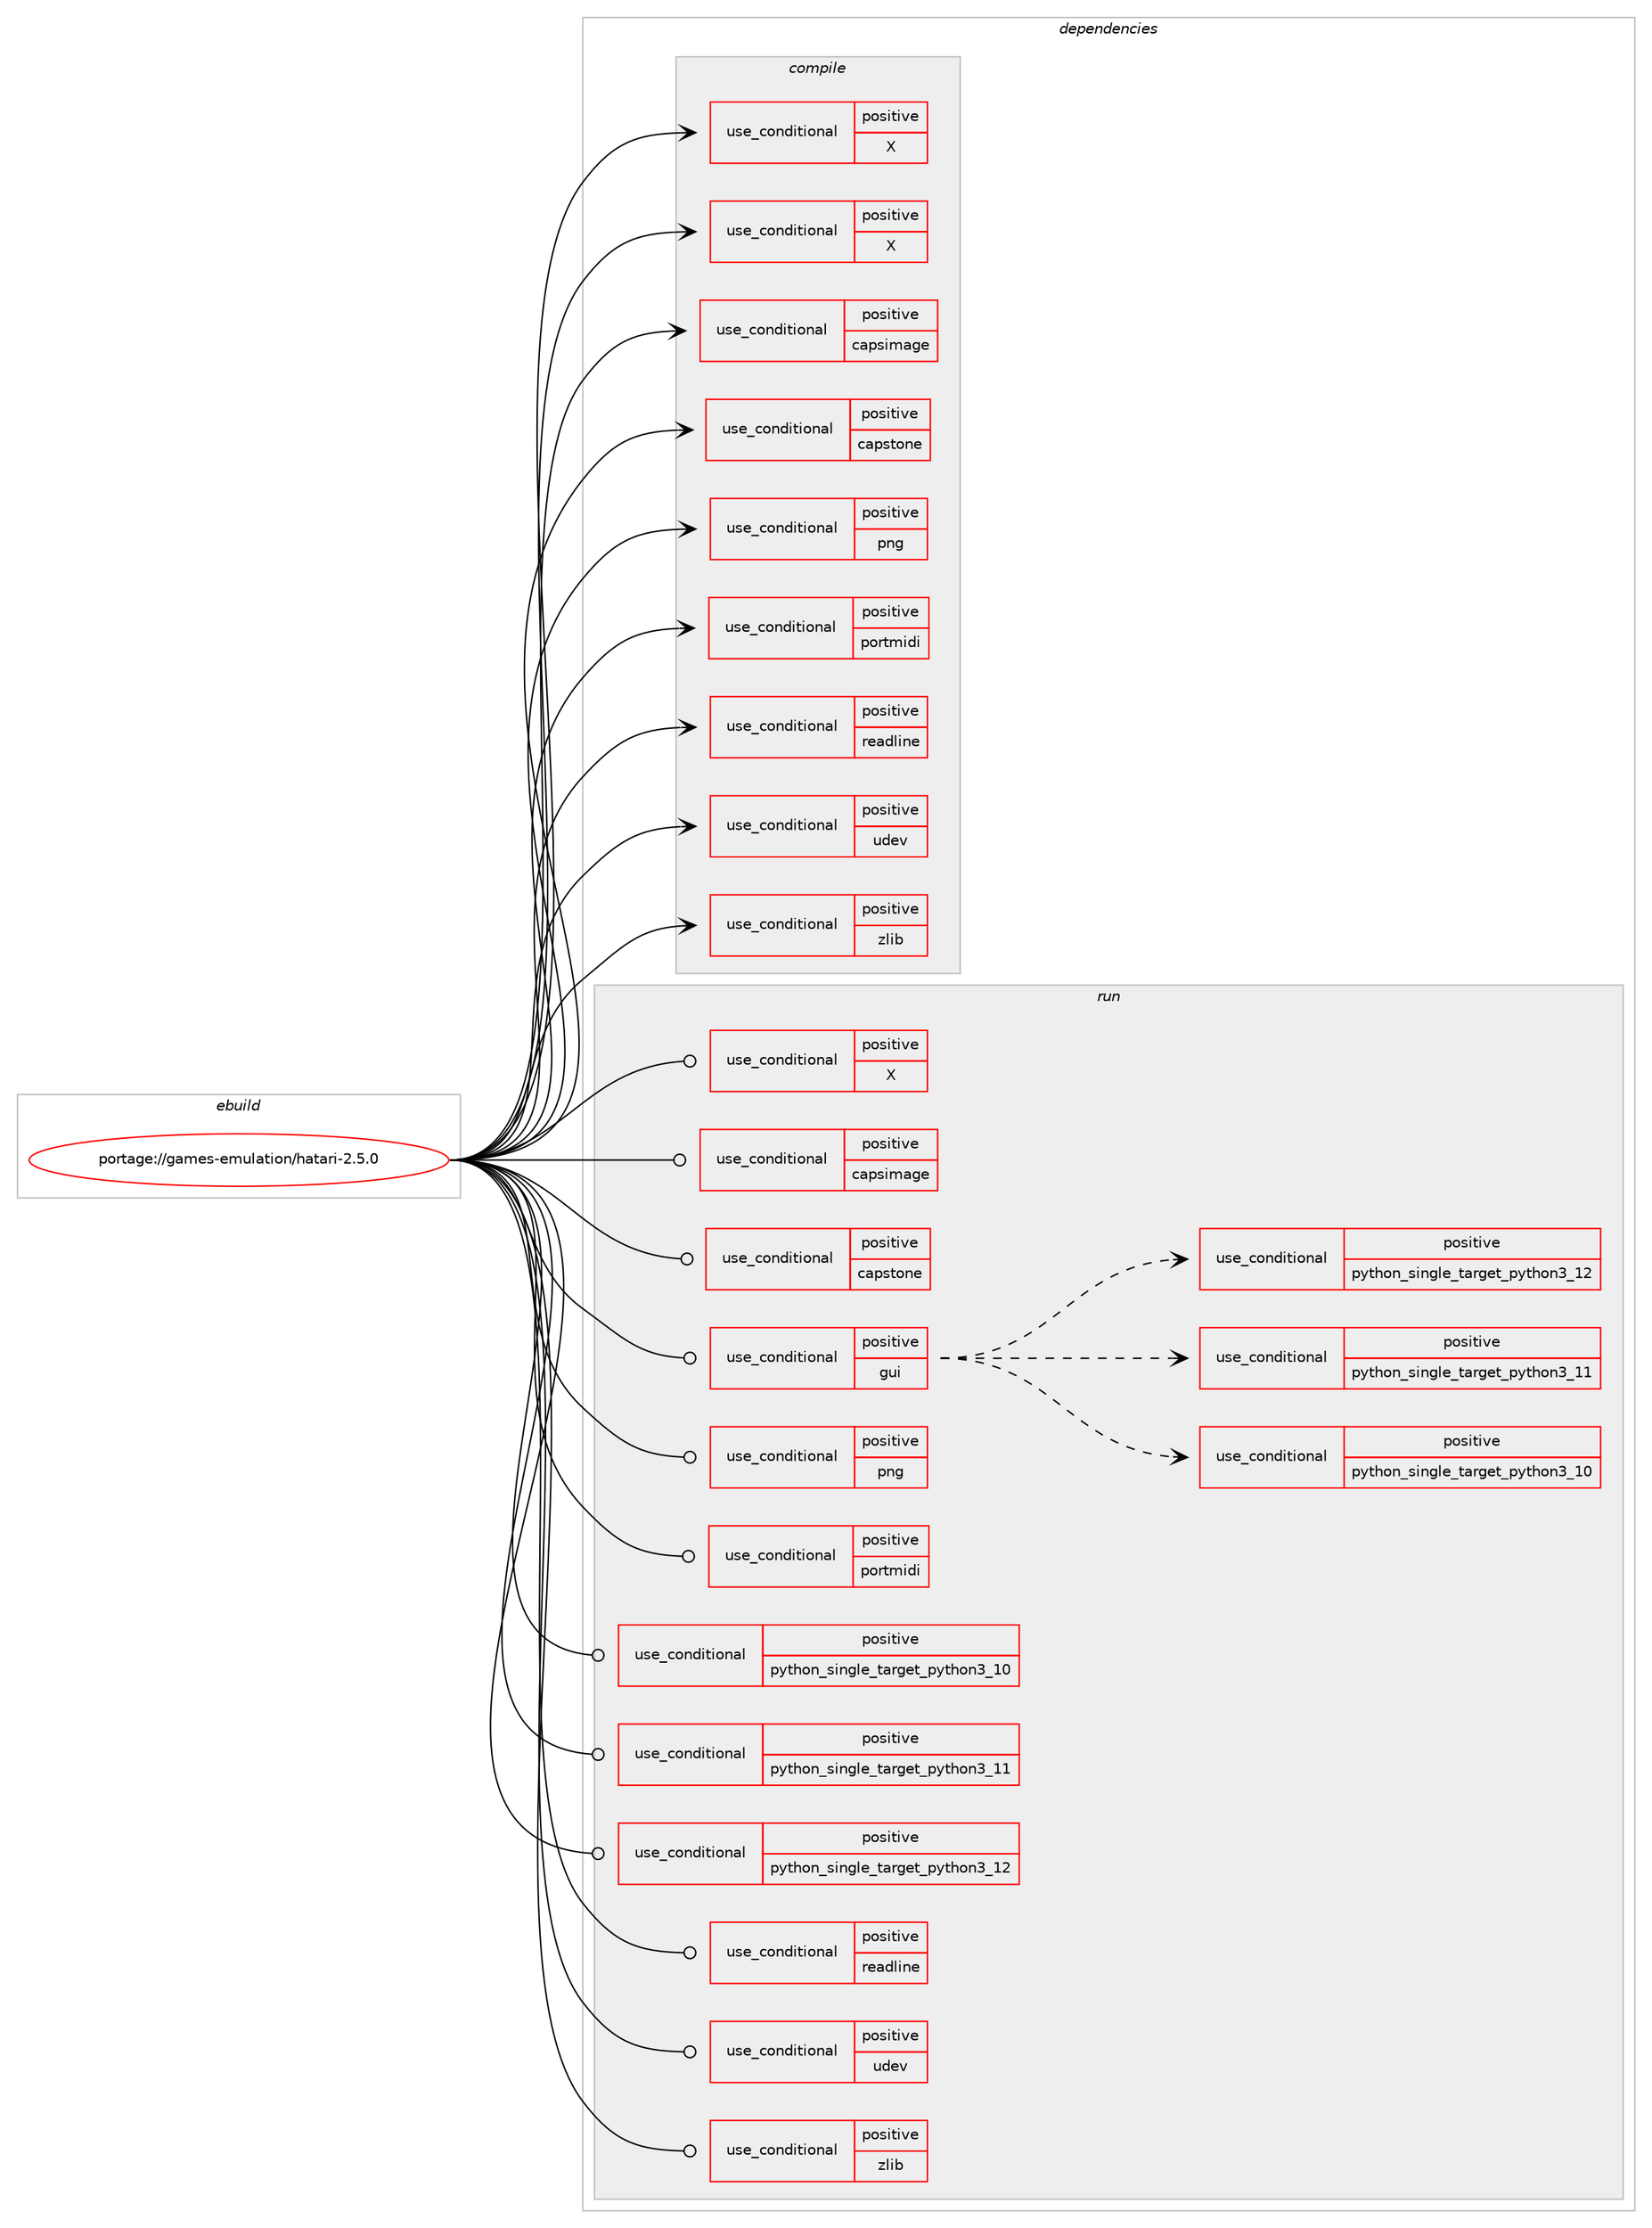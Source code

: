 digraph prolog {

# *************
# Graph options
# *************

newrank=true;
concentrate=true;
compound=true;
graph [rankdir=LR,fontname=Helvetica,fontsize=10,ranksep=1.5];#, ranksep=2.5, nodesep=0.2];
edge  [arrowhead=vee];
node  [fontname=Helvetica,fontsize=10];

# **********
# The ebuild
# **********

subgraph cluster_leftcol {
color=gray;
rank=same;
label=<<i>ebuild</i>>;
id [label="portage://games-emulation/hatari-2.5.0", color=red, width=4, href="../games-emulation/hatari-2.5.0.svg"];
}

# ****************
# The dependencies
# ****************

subgraph cluster_midcol {
color=gray;
label=<<i>dependencies</i>>;
subgraph cluster_compile {
fillcolor="#eeeeee";
style=filled;
label=<<i>compile</i>>;
subgraph cond61844 {
dependency114796 [label=<<TABLE BORDER="0" CELLBORDER="1" CELLSPACING="0" CELLPADDING="4"><TR><TD ROWSPAN="3" CELLPADDING="10">use_conditional</TD></TR><TR><TD>positive</TD></TR><TR><TD>X</TD></TR></TABLE>>, shape=none, color=red];
# *** BEGIN UNKNOWN DEPENDENCY TYPE (TODO) ***
# dependency114796 -> package_dependency(portage://games-emulation/hatari-2.5.0,install,no,x11-base,xorg-proto,none,[,,],[],[])
# *** END UNKNOWN DEPENDENCY TYPE (TODO) ***

}
id:e -> dependency114796:w [weight=20,style="solid",arrowhead="vee"];
subgraph cond61845 {
dependency114797 [label=<<TABLE BORDER="0" CELLBORDER="1" CELLSPACING="0" CELLPADDING="4"><TR><TD ROWSPAN="3" CELLPADDING="10">use_conditional</TD></TR><TR><TD>positive</TD></TR><TR><TD>X</TD></TR></TABLE>>, shape=none, color=red];
# *** BEGIN UNKNOWN DEPENDENCY TYPE (TODO) ***
# dependency114797 -> package_dependency(portage://games-emulation/hatari-2.5.0,install,no,x11-libs,libX11,none,[,,],[],[])
# *** END UNKNOWN DEPENDENCY TYPE (TODO) ***

}
id:e -> dependency114797:w [weight=20,style="solid",arrowhead="vee"];
subgraph cond61846 {
dependency114798 [label=<<TABLE BORDER="0" CELLBORDER="1" CELLSPACING="0" CELLPADDING="4"><TR><TD ROWSPAN="3" CELLPADDING="10">use_conditional</TD></TR><TR><TD>positive</TD></TR><TR><TD>capsimage</TD></TR></TABLE>>, shape=none, color=red];
# *** BEGIN UNKNOWN DEPENDENCY TYPE (TODO) ***
# dependency114798 -> package_dependency(portage://games-emulation/hatari-2.5.0,install,no,dev-libs,spsdeclib,none,[,,],[],[])
# *** END UNKNOWN DEPENDENCY TYPE (TODO) ***

}
id:e -> dependency114798:w [weight=20,style="solid",arrowhead="vee"];
subgraph cond61847 {
dependency114799 [label=<<TABLE BORDER="0" CELLBORDER="1" CELLSPACING="0" CELLPADDING="4"><TR><TD ROWSPAN="3" CELLPADDING="10">use_conditional</TD></TR><TR><TD>positive</TD></TR><TR><TD>capstone</TD></TR></TABLE>>, shape=none, color=red];
# *** BEGIN UNKNOWN DEPENDENCY TYPE (TODO) ***
# dependency114799 -> package_dependency(portage://games-emulation/hatari-2.5.0,install,no,dev-libs,capstone,none,[,,],any_same_slot,[])
# *** END UNKNOWN DEPENDENCY TYPE (TODO) ***

}
id:e -> dependency114799:w [weight=20,style="solid",arrowhead="vee"];
subgraph cond61848 {
dependency114800 [label=<<TABLE BORDER="0" CELLBORDER="1" CELLSPACING="0" CELLPADDING="4"><TR><TD ROWSPAN="3" CELLPADDING="10">use_conditional</TD></TR><TR><TD>positive</TD></TR><TR><TD>png</TD></TR></TABLE>>, shape=none, color=red];
# *** BEGIN UNKNOWN DEPENDENCY TYPE (TODO) ***
# dependency114800 -> package_dependency(portage://games-emulation/hatari-2.5.0,install,no,media-libs,libpng,none,[,,],any_same_slot,[])
# *** END UNKNOWN DEPENDENCY TYPE (TODO) ***

}
id:e -> dependency114800:w [weight=20,style="solid",arrowhead="vee"];
subgraph cond61849 {
dependency114801 [label=<<TABLE BORDER="0" CELLBORDER="1" CELLSPACING="0" CELLPADDING="4"><TR><TD ROWSPAN="3" CELLPADDING="10">use_conditional</TD></TR><TR><TD>positive</TD></TR><TR><TD>portmidi</TD></TR></TABLE>>, shape=none, color=red];
# *** BEGIN UNKNOWN DEPENDENCY TYPE (TODO) ***
# dependency114801 -> package_dependency(portage://games-emulation/hatari-2.5.0,install,no,media-libs,portmidi,none,[,,],[],[])
# *** END UNKNOWN DEPENDENCY TYPE (TODO) ***

}
id:e -> dependency114801:w [weight=20,style="solid",arrowhead="vee"];
subgraph cond61850 {
dependency114802 [label=<<TABLE BORDER="0" CELLBORDER="1" CELLSPACING="0" CELLPADDING="4"><TR><TD ROWSPAN="3" CELLPADDING="10">use_conditional</TD></TR><TR><TD>positive</TD></TR><TR><TD>readline</TD></TR></TABLE>>, shape=none, color=red];
# *** BEGIN UNKNOWN DEPENDENCY TYPE (TODO) ***
# dependency114802 -> package_dependency(portage://games-emulation/hatari-2.5.0,install,no,sys-libs,readline,none,[,,],any_same_slot,[])
# *** END UNKNOWN DEPENDENCY TYPE (TODO) ***

}
id:e -> dependency114802:w [weight=20,style="solid",arrowhead="vee"];
subgraph cond61851 {
dependency114803 [label=<<TABLE BORDER="0" CELLBORDER="1" CELLSPACING="0" CELLPADDING="4"><TR><TD ROWSPAN="3" CELLPADDING="10">use_conditional</TD></TR><TR><TD>positive</TD></TR><TR><TD>udev</TD></TR></TABLE>>, shape=none, color=red];
# *** BEGIN UNKNOWN DEPENDENCY TYPE (TODO) ***
# dependency114803 -> package_dependency(portage://games-emulation/hatari-2.5.0,install,no,virtual,udev,none,[,,],[],[])
# *** END UNKNOWN DEPENDENCY TYPE (TODO) ***

}
id:e -> dependency114803:w [weight=20,style="solid",arrowhead="vee"];
subgraph cond61852 {
dependency114804 [label=<<TABLE BORDER="0" CELLBORDER="1" CELLSPACING="0" CELLPADDING="4"><TR><TD ROWSPAN="3" CELLPADDING="10">use_conditional</TD></TR><TR><TD>positive</TD></TR><TR><TD>zlib</TD></TR></TABLE>>, shape=none, color=red];
# *** BEGIN UNKNOWN DEPENDENCY TYPE (TODO) ***
# dependency114804 -> package_dependency(portage://games-emulation/hatari-2.5.0,install,no,sys-libs,zlib,none,[,,],any_same_slot,[])
# *** END UNKNOWN DEPENDENCY TYPE (TODO) ***

}
id:e -> dependency114804:w [weight=20,style="solid",arrowhead="vee"];
# *** BEGIN UNKNOWN DEPENDENCY TYPE (TODO) ***
# id -> package_dependency(portage://games-emulation/hatari-2.5.0,install,no,media-libs,libsdl2,none,[,,],[],[use(optenable(X),none),use(enable(joystick),none),use(enable(sound),none),use(enable(video),none)])
# *** END UNKNOWN DEPENDENCY TYPE (TODO) ***

}
subgraph cluster_compileandrun {
fillcolor="#eeeeee";
style=filled;
label=<<i>compile and run</i>>;
}
subgraph cluster_run {
fillcolor="#eeeeee";
style=filled;
label=<<i>run</i>>;
subgraph cond61853 {
dependency114805 [label=<<TABLE BORDER="0" CELLBORDER="1" CELLSPACING="0" CELLPADDING="4"><TR><TD ROWSPAN="3" CELLPADDING="10">use_conditional</TD></TR><TR><TD>positive</TD></TR><TR><TD>X</TD></TR></TABLE>>, shape=none, color=red];
# *** BEGIN UNKNOWN DEPENDENCY TYPE (TODO) ***
# dependency114805 -> package_dependency(portage://games-emulation/hatari-2.5.0,run,no,x11-libs,libX11,none,[,,],[],[])
# *** END UNKNOWN DEPENDENCY TYPE (TODO) ***

}
id:e -> dependency114805:w [weight=20,style="solid",arrowhead="odot"];
subgraph cond61854 {
dependency114806 [label=<<TABLE BORDER="0" CELLBORDER="1" CELLSPACING="0" CELLPADDING="4"><TR><TD ROWSPAN="3" CELLPADDING="10">use_conditional</TD></TR><TR><TD>positive</TD></TR><TR><TD>capsimage</TD></TR></TABLE>>, shape=none, color=red];
# *** BEGIN UNKNOWN DEPENDENCY TYPE (TODO) ***
# dependency114806 -> package_dependency(portage://games-emulation/hatari-2.5.0,run,no,dev-libs,spsdeclib,none,[,,],[],[])
# *** END UNKNOWN DEPENDENCY TYPE (TODO) ***

}
id:e -> dependency114806:w [weight=20,style="solid",arrowhead="odot"];
subgraph cond61855 {
dependency114807 [label=<<TABLE BORDER="0" CELLBORDER="1" CELLSPACING="0" CELLPADDING="4"><TR><TD ROWSPAN="3" CELLPADDING="10">use_conditional</TD></TR><TR><TD>positive</TD></TR><TR><TD>capstone</TD></TR></TABLE>>, shape=none, color=red];
# *** BEGIN UNKNOWN DEPENDENCY TYPE (TODO) ***
# dependency114807 -> package_dependency(portage://games-emulation/hatari-2.5.0,run,no,dev-libs,capstone,none,[,,],any_same_slot,[])
# *** END UNKNOWN DEPENDENCY TYPE (TODO) ***

}
id:e -> dependency114807:w [weight=20,style="solid",arrowhead="odot"];
subgraph cond61856 {
dependency114808 [label=<<TABLE BORDER="0" CELLBORDER="1" CELLSPACING="0" CELLPADDING="4"><TR><TD ROWSPAN="3" CELLPADDING="10">use_conditional</TD></TR><TR><TD>positive</TD></TR><TR><TD>gui</TD></TR></TABLE>>, shape=none, color=red];
subgraph cond61857 {
dependency114809 [label=<<TABLE BORDER="0" CELLBORDER="1" CELLSPACING="0" CELLPADDING="4"><TR><TD ROWSPAN="3" CELLPADDING="10">use_conditional</TD></TR><TR><TD>positive</TD></TR><TR><TD>python_single_target_python3_10</TD></TR></TABLE>>, shape=none, color=red];
# *** BEGIN UNKNOWN DEPENDENCY TYPE (TODO) ***
# dependency114809 -> package_dependency(portage://games-emulation/hatari-2.5.0,run,no,dev-python,pygobject,none,[,,],[slot(3)],[use(enable(python_targets_python3_10),negative)])
# *** END UNKNOWN DEPENDENCY TYPE (TODO) ***

}
dependency114808:e -> dependency114809:w [weight=20,style="dashed",arrowhead="vee"];
subgraph cond61858 {
dependency114810 [label=<<TABLE BORDER="0" CELLBORDER="1" CELLSPACING="0" CELLPADDING="4"><TR><TD ROWSPAN="3" CELLPADDING="10">use_conditional</TD></TR><TR><TD>positive</TD></TR><TR><TD>python_single_target_python3_11</TD></TR></TABLE>>, shape=none, color=red];
# *** BEGIN UNKNOWN DEPENDENCY TYPE (TODO) ***
# dependency114810 -> package_dependency(portage://games-emulation/hatari-2.5.0,run,no,dev-python,pygobject,none,[,,],[slot(3)],[use(enable(python_targets_python3_11),negative)])
# *** END UNKNOWN DEPENDENCY TYPE (TODO) ***

}
dependency114808:e -> dependency114810:w [weight=20,style="dashed",arrowhead="vee"];
subgraph cond61859 {
dependency114811 [label=<<TABLE BORDER="0" CELLBORDER="1" CELLSPACING="0" CELLPADDING="4"><TR><TD ROWSPAN="3" CELLPADDING="10">use_conditional</TD></TR><TR><TD>positive</TD></TR><TR><TD>python_single_target_python3_12</TD></TR></TABLE>>, shape=none, color=red];
# *** BEGIN UNKNOWN DEPENDENCY TYPE (TODO) ***
# dependency114811 -> package_dependency(portage://games-emulation/hatari-2.5.0,run,no,dev-python,pygobject,none,[,,],[slot(3)],[use(enable(python_targets_python3_12),negative)])
# *** END UNKNOWN DEPENDENCY TYPE (TODO) ***

}
dependency114808:e -> dependency114811:w [weight=20,style="dashed",arrowhead="vee"];
# *** BEGIN UNKNOWN DEPENDENCY TYPE (TODO) ***
# dependency114808 -> package_dependency(portage://games-emulation/hatari-2.5.0,run,no,x11-libs,gtk+,none,[,,],[slot(3)],[use(enable(introspection),none)])
# *** END UNKNOWN DEPENDENCY TYPE (TODO) ***

}
id:e -> dependency114808:w [weight=20,style="solid",arrowhead="odot"];
subgraph cond61860 {
dependency114812 [label=<<TABLE BORDER="0" CELLBORDER="1" CELLSPACING="0" CELLPADDING="4"><TR><TD ROWSPAN="3" CELLPADDING="10">use_conditional</TD></TR><TR><TD>positive</TD></TR><TR><TD>png</TD></TR></TABLE>>, shape=none, color=red];
# *** BEGIN UNKNOWN DEPENDENCY TYPE (TODO) ***
# dependency114812 -> package_dependency(portage://games-emulation/hatari-2.5.0,run,no,media-libs,libpng,none,[,,],any_same_slot,[])
# *** END UNKNOWN DEPENDENCY TYPE (TODO) ***

}
id:e -> dependency114812:w [weight=20,style="solid",arrowhead="odot"];
subgraph cond61861 {
dependency114813 [label=<<TABLE BORDER="0" CELLBORDER="1" CELLSPACING="0" CELLPADDING="4"><TR><TD ROWSPAN="3" CELLPADDING="10">use_conditional</TD></TR><TR><TD>positive</TD></TR><TR><TD>portmidi</TD></TR></TABLE>>, shape=none, color=red];
# *** BEGIN UNKNOWN DEPENDENCY TYPE (TODO) ***
# dependency114813 -> package_dependency(portage://games-emulation/hatari-2.5.0,run,no,media-libs,portmidi,none,[,,],[],[])
# *** END UNKNOWN DEPENDENCY TYPE (TODO) ***

}
id:e -> dependency114813:w [weight=20,style="solid",arrowhead="odot"];
subgraph cond61862 {
dependency114814 [label=<<TABLE BORDER="0" CELLBORDER="1" CELLSPACING="0" CELLPADDING="4"><TR><TD ROWSPAN="3" CELLPADDING="10">use_conditional</TD></TR><TR><TD>positive</TD></TR><TR><TD>python_single_target_python3_10</TD></TR></TABLE>>, shape=none, color=red];
# *** BEGIN UNKNOWN DEPENDENCY TYPE (TODO) ***
# dependency114814 -> package_dependency(portage://games-emulation/hatari-2.5.0,run,no,dev-lang,python,none,[,,],[slot(3.10)],[])
# *** END UNKNOWN DEPENDENCY TYPE (TODO) ***

}
id:e -> dependency114814:w [weight=20,style="solid",arrowhead="odot"];
subgraph cond61863 {
dependency114815 [label=<<TABLE BORDER="0" CELLBORDER="1" CELLSPACING="0" CELLPADDING="4"><TR><TD ROWSPAN="3" CELLPADDING="10">use_conditional</TD></TR><TR><TD>positive</TD></TR><TR><TD>python_single_target_python3_11</TD></TR></TABLE>>, shape=none, color=red];
# *** BEGIN UNKNOWN DEPENDENCY TYPE (TODO) ***
# dependency114815 -> package_dependency(portage://games-emulation/hatari-2.5.0,run,no,dev-lang,python,none,[,,],[slot(3.11)],[])
# *** END UNKNOWN DEPENDENCY TYPE (TODO) ***

}
id:e -> dependency114815:w [weight=20,style="solid",arrowhead="odot"];
subgraph cond61864 {
dependency114816 [label=<<TABLE BORDER="0" CELLBORDER="1" CELLSPACING="0" CELLPADDING="4"><TR><TD ROWSPAN="3" CELLPADDING="10">use_conditional</TD></TR><TR><TD>positive</TD></TR><TR><TD>python_single_target_python3_12</TD></TR></TABLE>>, shape=none, color=red];
# *** BEGIN UNKNOWN DEPENDENCY TYPE (TODO) ***
# dependency114816 -> package_dependency(portage://games-emulation/hatari-2.5.0,run,no,dev-lang,python,none,[,,],[slot(3.12)],[])
# *** END UNKNOWN DEPENDENCY TYPE (TODO) ***

}
id:e -> dependency114816:w [weight=20,style="solid",arrowhead="odot"];
subgraph cond61865 {
dependency114817 [label=<<TABLE BORDER="0" CELLBORDER="1" CELLSPACING="0" CELLPADDING="4"><TR><TD ROWSPAN="3" CELLPADDING="10">use_conditional</TD></TR><TR><TD>positive</TD></TR><TR><TD>readline</TD></TR></TABLE>>, shape=none, color=red];
# *** BEGIN UNKNOWN DEPENDENCY TYPE (TODO) ***
# dependency114817 -> package_dependency(portage://games-emulation/hatari-2.5.0,run,no,sys-libs,readline,none,[,,],any_same_slot,[])
# *** END UNKNOWN DEPENDENCY TYPE (TODO) ***

}
id:e -> dependency114817:w [weight=20,style="solid",arrowhead="odot"];
subgraph cond61866 {
dependency114818 [label=<<TABLE BORDER="0" CELLBORDER="1" CELLSPACING="0" CELLPADDING="4"><TR><TD ROWSPAN="3" CELLPADDING="10">use_conditional</TD></TR><TR><TD>positive</TD></TR><TR><TD>udev</TD></TR></TABLE>>, shape=none, color=red];
# *** BEGIN UNKNOWN DEPENDENCY TYPE (TODO) ***
# dependency114818 -> package_dependency(portage://games-emulation/hatari-2.5.0,run,no,virtual,udev,none,[,,],[],[])
# *** END UNKNOWN DEPENDENCY TYPE (TODO) ***

}
id:e -> dependency114818:w [weight=20,style="solid",arrowhead="odot"];
subgraph cond61867 {
dependency114819 [label=<<TABLE BORDER="0" CELLBORDER="1" CELLSPACING="0" CELLPADDING="4"><TR><TD ROWSPAN="3" CELLPADDING="10">use_conditional</TD></TR><TR><TD>positive</TD></TR><TR><TD>zlib</TD></TR></TABLE>>, shape=none, color=red];
# *** BEGIN UNKNOWN DEPENDENCY TYPE (TODO) ***
# dependency114819 -> package_dependency(portage://games-emulation/hatari-2.5.0,run,no,sys-libs,zlib,none,[,,],any_same_slot,[])
# *** END UNKNOWN DEPENDENCY TYPE (TODO) ***

}
id:e -> dependency114819:w [weight=20,style="solid",arrowhead="odot"];
# *** BEGIN UNKNOWN DEPENDENCY TYPE (TODO) ***
# id -> package_dependency(portage://games-emulation/hatari-2.5.0,run,no,games-emulation,emutos,none,[,,],[],[])
# *** END UNKNOWN DEPENDENCY TYPE (TODO) ***

# *** BEGIN UNKNOWN DEPENDENCY TYPE (TODO) ***
# id -> package_dependency(portage://games-emulation/hatari-2.5.0,run,no,media-libs,libsdl2,none,[,,],[],[use(optenable(X),none),use(enable(joystick),none),use(enable(sound),none),use(enable(video),none)])
# *** END UNKNOWN DEPENDENCY TYPE (TODO) ***

}
}

# **************
# The candidates
# **************

subgraph cluster_choices {
rank=same;
color=gray;
label=<<i>candidates</i>>;

}

}
